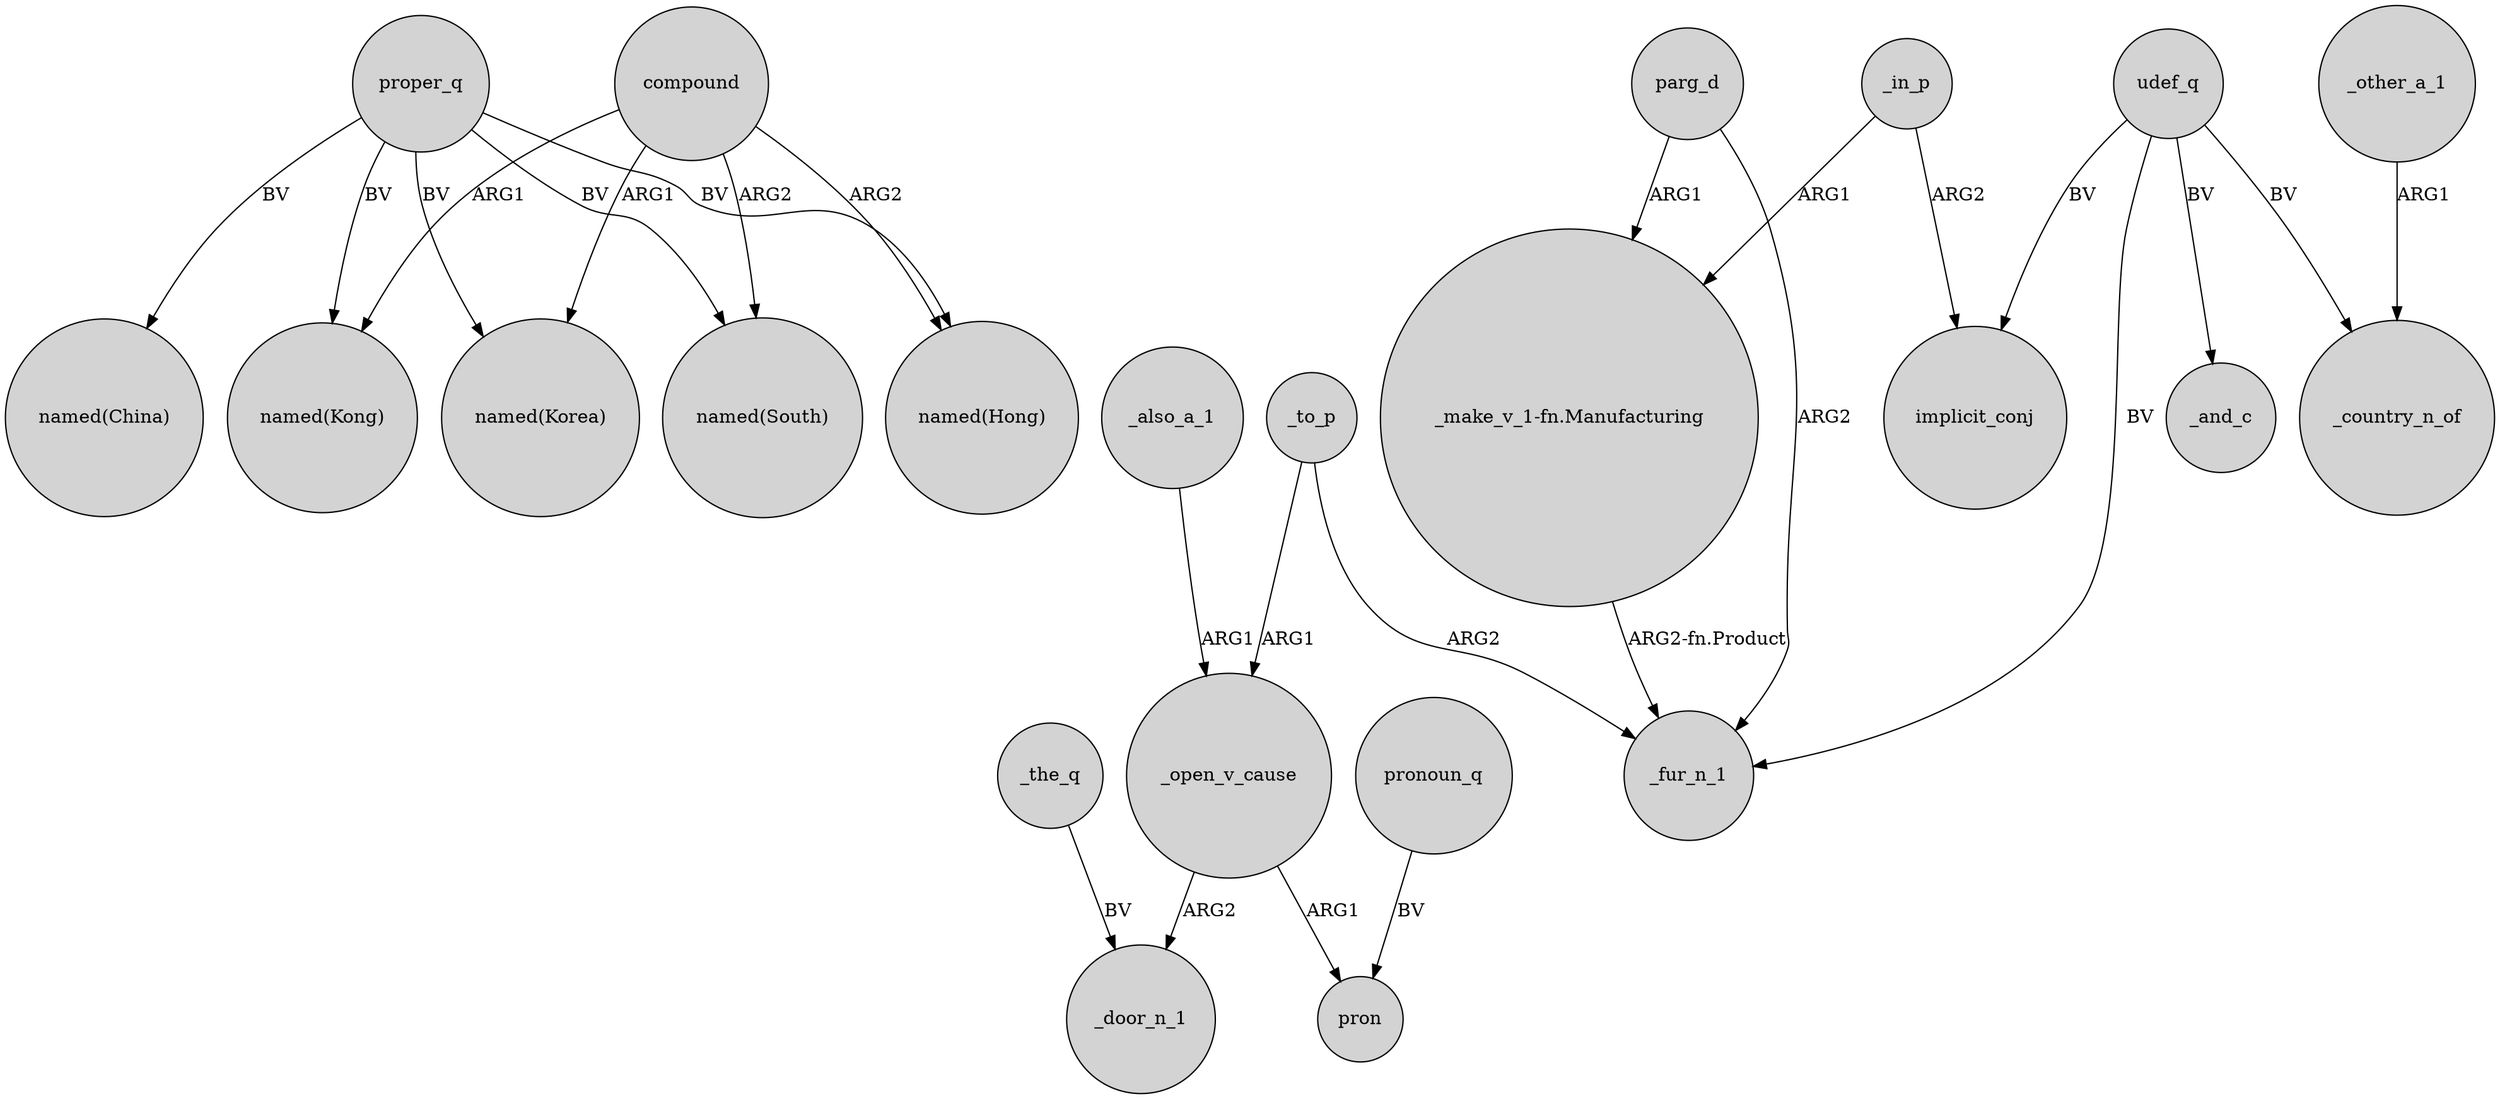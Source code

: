 digraph {
	node [shape=circle style=filled]
	compound -> "named(South)" [label=ARG2]
	_also_a_1 -> _open_v_cause [label=ARG1]
	_open_v_cause -> _door_n_1 [label=ARG2]
	_to_p -> _fur_n_1 [label=ARG2]
	_open_v_cause -> pron [label=ARG1]
	compound -> "named(Hong)" [label=ARG2]
	parg_d -> "_make_v_1-fn.Manufacturing" [label=ARG1]
	udef_q -> implicit_conj [label=BV]
	_the_q -> _door_n_1 [label=BV]
	proper_q -> "named(Hong)" [label=BV]
	udef_q -> _country_n_of [label=BV]
	pronoun_q -> pron [label=BV]
	_other_a_1 -> _country_n_of [label=ARG1]
	proper_q -> "named(Korea)" [label=BV]
	proper_q -> "named(Kong)" [label=BV]
	proper_q -> "named(China)" [label=BV]
	udef_q -> _fur_n_1 [label=BV]
	_in_p -> "_make_v_1-fn.Manufacturing" [label=ARG1]
	_in_p -> implicit_conj [label=ARG2]
	"_make_v_1-fn.Manufacturing" -> _fur_n_1 [label="ARG2-fn.Product"]
	parg_d -> _fur_n_1 [label=ARG2]
	_to_p -> _open_v_cause [label=ARG1]
	proper_q -> "named(South)" [label=BV]
	udef_q -> _and_c [label=BV]
	compound -> "named(Kong)" [label=ARG1]
	compound -> "named(Korea)" [label=ARG1]
}
